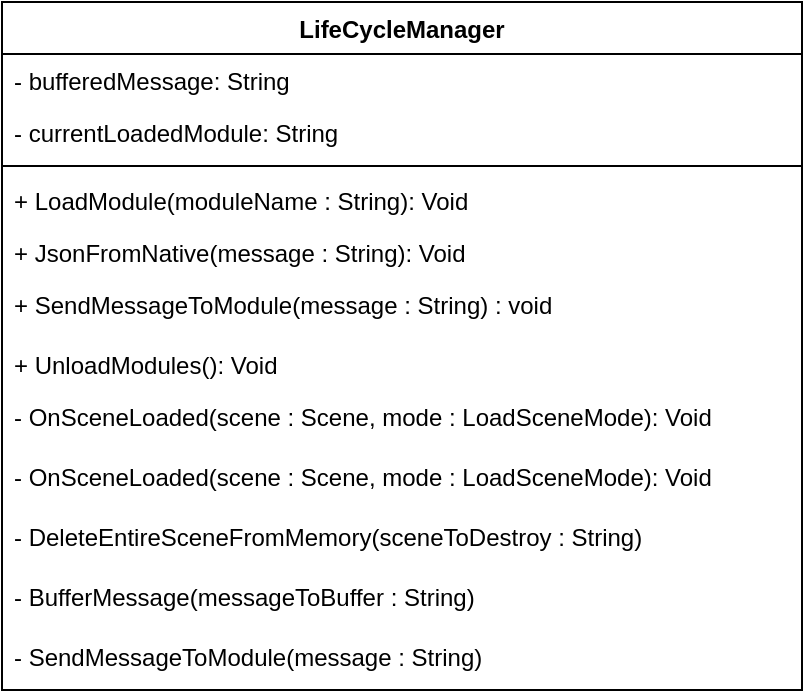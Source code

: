 <mxfile version="13.0.3" type="device"><diagram id="ZhfYm0tfbU1HtZ6oD4S8" name="Page-1"><mxGraphModel dx="946" dy="600" grid="1" gridSize="10" guides="1" tooltips="1" connect="1" arrows="1" fold="1" page="1" pageScale="1" pageWidth="1600" pageHeight="900" math="0" shadow="0"><root><mxCell id="0"/><mxCell id="1" parent="0"/><mxCell id="_ra3YIPHTjGHtQEby79V-1" value="LifeCycleManager" style="swimlane;fontStyle=1;align=center;verticalAlign=top;childLayout=stackLayout;horizontal=1;startSize=26;horizontalStack=0;resizeParent=1;resizeParentMax=0;resizeLast=0;collapsible=1;marginBottom=0;" parent="1" vertex="1"><mxGeometry x="100" y="210" width="400" height="344" as="geometry"/></mxCell><mxCell id="_ra3YIPHTjGHtQEby79V-2" value="- bufferedMessage: String" style="text;strokeColor=none;fillColor=none;align=left;verticalAlign=top;spacingLeft=4;spacingRight=4;overflow=hidden;rotatable=0;points=[[0,0.5],[1,0.5]];portConstraint=eastwest;" parent="_ra3YIPHTjGHtQEby79V-1" vertex="1"><mxGeometry y="26" width="400" height="26" as="geometry"/></mxCell><mxCell id="AfdvWQH_UwLa0DeUT1O--2" value="- currentLoadedModule: String" style="text;strokeColor=none;fillColor=none;align=left;verticalAlign=top;spacingLeft=4;spacingRight=4;overflow=hidden;rotatable=0;points=[[0,0.5],[1,0.5]];portConstraint=eastwest;" vertex="1" parent="_ra3YIPHTjGHtQEby79V-1"><mxGeometry y="52" width="400" height="26" as="geometry"/></mxCell><mxCell id="_ra3YIPHTjGHtQEby79V-3" value="" style="line;strokeWidth=1;fillColor=none;align=left;verticalAlign=middle;spacingTop=-1;spacingLeft=3;spacingRight=3;rotatable=0;labelPosition=right;points=[];portConstraint=eastwest;" parent="_ra3YIPHTjGHtQEby79V-1" vertex="1"><mxGeometry y="78" width="400" height="8" as="geometry"/></mxCell><mxCell id="_ra3YIPHTjGHtQEby79V-6" value="+ LoadModule(moduleName : String): Void" style="text;strokeColor=none;fillColor=none;align=left;verticalAlign=top;spacingLeft=4;spacingRight=4;overflow=hidden;rotatable=0;points=[[0,0.5],[1,0.5]];portConstraint=eastwest;" parent="_ra3YIPHTjGHtQEby79V-1" vertex="1"><mxGeometry y="86" width="400" height="26" as="geometry"/></mxCell><mxCell id="_ra3YIPHTjGHtQEby79V-4" value="+ JsonFromNative(message : String): Void" style="text;strokeColor=none;fillColor=none;align=left;verticalAlign=top;spacingLeft=4;spacingRight=4;overflow=hidden;rotatable=0;points=[[0,0.5],[1,0.5]];portConstraint=eastwest;" parent="_ra3YIPHTjGHtQEby79V-1" vertex="1"><mxGeometry y="112" width="400" height="26" as="geometry"/></mxCell><mxCell id="_ra3YIPHTjGHtQEby79V-8" value="+ SendMessageToModule(message : String) : void " style="text;strokeColor=none;fillColor=none;align=left;verticalAlign=top;spacingLeft=4;spacingRight=4;overflow=hidden;rotatable=0;points=[[0,0.5],[1,0.5]];portConstraint=eastwest;" parent="_ra3YIPHTjGHtQEby79V-1" vertex="1"><mxGeometry y="138" width="400" height="30" as="geometry"/></mxCell><mxCell id="AfdvWQH_UwLa0DeUT1O--1" value="+ UnloadModules(): Void" style="text;strokeColor=none;fillColor=none;align=left;verticalAlign=top;spacingLeft=4;spacingRight=4;overflow=hidden;rotatable=0;points=[[0,0.5],[1,0.5]];portConstraint=eastwest;" vertex="1" parent="_ra3YIPHTjGHtQEby79V-1"><mxGeometry y="168" width="400" height="26" as="geometry"/></mxCell><mxCell id="_ra3YIPHTjGHtQEby79V-9" value="- OnSceneLoaded(scene : Scene, mode : LoadSceneMode): Void" style="text;strokeColor=none;fillColor=none;align=left;verticalAlign=top;spacingLeft=4;spacingRight=4;overflow=hidden;rotatable=0;points=[[0,0.5],[1,0.5]];portConstraint=eastwest;" parent="_ra3YIPHTjGHtQEby79V-1" vertex="1"><mxGeometry y="194" width="400" height="30" as="geometry"/></mxCell><mxCell id="AfdvWQH_UwLa0DeUT1O--3" value="- OnSceneLoaded(scene : Scene, mode : LoadSceneMode): Void" style="text;strokeColor=none;fillColor=none;align=left;verticalAlign=top;spacingLeft=4;spacingRight=4;overflow=hidden;rotatable=0;points=[[0,0.5],[1,0.5]];portConstraint=eastwest;" vertex="1" parent="_ra3YIPHTjGHtQEby79V-1"><mxGeometry y="224" width="400" height="30" as="geometry"/></mxCell><mxCell id="AfdvWQH_UwLa0DeUT1O--4" value="- DeleteEntireSceneFromMemory(sceneToDestroy : String)" style="text;strokeColor=none;fillColor=none;align=left;verticalAlign=top;spacingLeft=4;spacingRight=4;overflow=hidden;rotatable=0;points=[[0,0.5],[1,0.5]];portConstraint=eastwest;" vertex="1" parent="_ra3YIPHTjGHtQEby79V-1"><mxGeometry y="254" width="400" height="30" as="geometry"/></mxCell><mxCell id="AfdvWQH_UwLa0DeUT1O--5" value="- BufferMessage(messageToBuffer : String)" style="text;strokeColor=none;fillColor=none;align=left;verticalAlign=top;spacingLeft=4;spacingRight=4;overflow=hidden;rotatable=0;points=[[0,0.5],[1,0.5]];portConstraint=eastwest;" vertex="1" parent="_ra3YIPHTjGHtQEby79V-1"><mxGeometry y="284" width="400" height="30" as="geometry"/></mxCell><mxCell id="AfdvWQH_UwLa0DeUT1O--6" value="- SendMessageToModule(message : String)" style="text;strokeColor=none;fillColor=none;align=left;verticalAlign=top;spacingLeft=4;spacingRight=4;overflow=hidden;rotatable=0;points=[[0,0.5],[1,0.5]];portConstraint=eastwest;" vertex="1" parent="_ra3YIPHTjGHtQEby79V-1"><mxGeometry y="314" width="400" height="30" as="geometry"/></mxCell></root></mxGraphModel></diagram></mxfile>